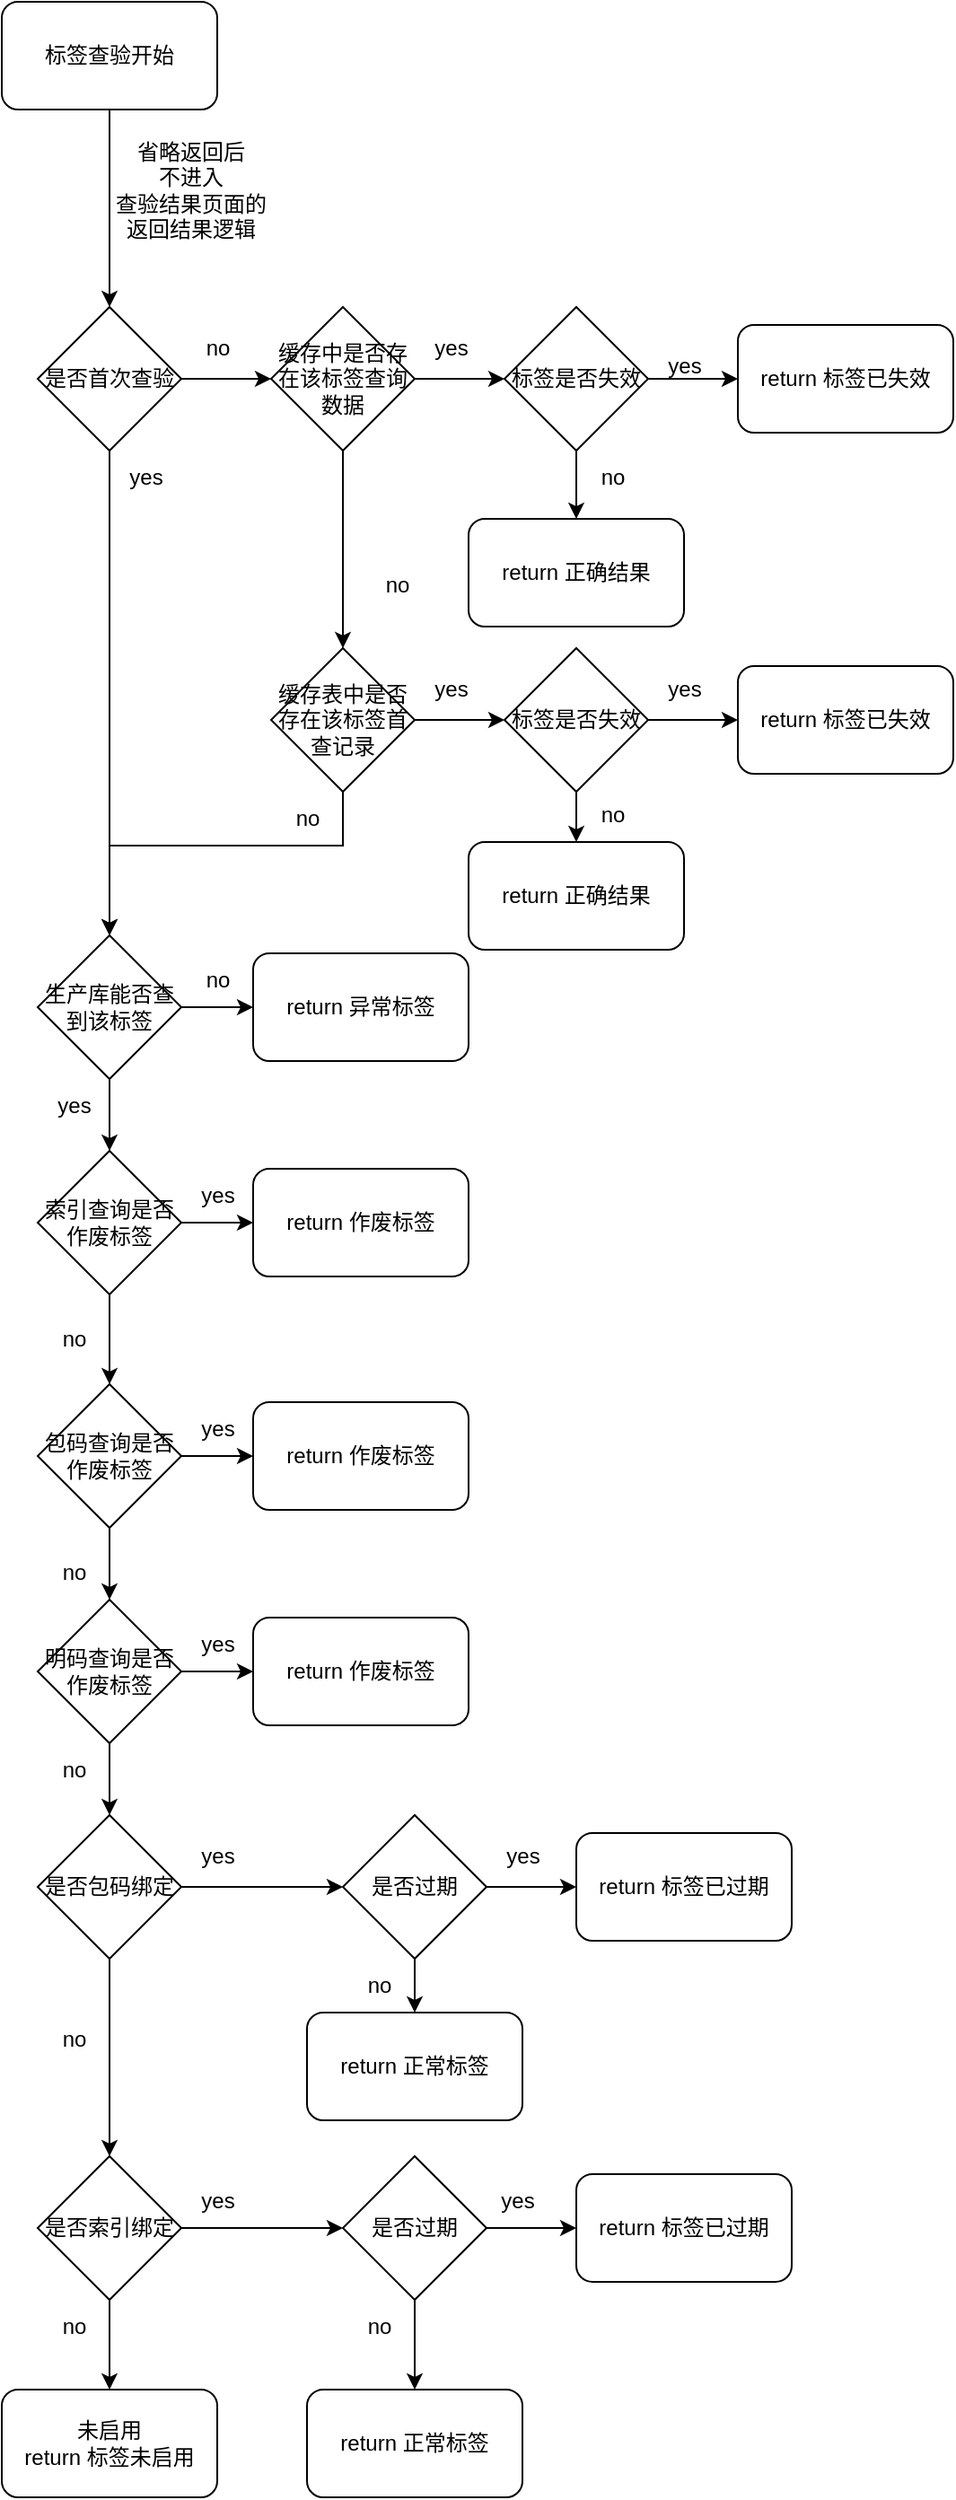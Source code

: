 <mxfile version="24.9.3">
  <diagram name="第 1 页" id="lSiaTIj4OIuvE5RLfEA7">
    <mxGraphModel dx="1434" dy="772" grid="1" gridSize="10" guides="1" tooltips="1" connect="1" arrows="1" fold="1" page="1" pageScale="1" pageWidth="1654" pageHeight="1169" math="0" shadow="0">
      <root>
        <mxCell id="0" />
        <mxCell id="1" parent="0" />
        <mxCell id="-JK384dIuW4JueM-Meeo-14" value="" style="edgeStyle=orthogonalEdgeStyle;rounded=0;orthogonalLoop=1;jettySize=auto;html=1;entryX=0.5;entryY=0;entryDx=0;entryDy=0;" parent="1" source="-JK384dIuW4JueM-Meeo-12" target="-JK384dIuW4JueM-Meeo-16" edge="1">
          <mxGeometry relative="1" as="geometry">
            <mxPoint x="600" y="330" as="targetPoint" />
          </mxGeometry>
        </mxCell>
        <mxCell id="-JK384dIuW4JueM-Meeo-12" value="标签查验开始" style="rounded=1;whiteSpace=wrap;html=1;" parent="1" vertex="1">
          <mxGeometry x="540" y="170" width="120" height="60" as="geometry" />
        </mxCell>
        <mxCell id="-JK384dIuW4JueM-Meeo-15" value="省略返回后&lt;div&gt;不进入&lt;div&gt;查验结果页面的&lt;/div&gt;&lt;div&gt;返回结果逻辑&lt;/div&gt;&lt;/div&gt;" style="text;html=1;align=center;verticalAlign=middle;resizable=0;points=[];autosize=1;strokeColor=none;fillColor=none;" parent="1" vertex="1">
          <mxGeometry x="590" y="240" width="110" height="70" as="geometry" />
        </mxCell>
        <mxCell id="-JK384dIuW4JueM-Meeo-18" value="" style="edgeStyle=orthogonalEdgeStyle;rounded=0;orthogonalLoop=1;jettySize=auto;html=1;" parent="1" source="-JK384dIuW4JueM-Meeo-16" target="-JK384dIuW4JueM-Meeo-17" edge="1">
          <mxGeometry relative="1" as="geometry" />
        </mxCell>
        <mxCell id="-JK384dIuW4JueM-Meeo-20" value="" style="edgeStyle=orthogonalEdgeStyle;rounded=0;orthogonalLoop=1;jettySize=auto;html=1;" parent="1" source="-JK384dIuW4JueM-Meeo-16" target="-JK384dIuW4JueM-Meeo-19" edge="1">
          <mxGeometry relative="1" as="geometry" />
        </mxCell>
        <mxCell id="-JK384dIuW4JueM-Meeo-16" value="是否首次查验" style="rhombus;whiteSpace=wrap;html=1;" parent="1" vertex="1">
          <mxGeometry x="560" y="340" width="80" height="80" as="geometry" />
        </mxCell>
        <mxCell id="-JK384dIuW4JueM-Meeo-26" value="" style="edgeStyle=orthogonalEdgeStyle;rounded=0;orthogonalLoop=1;jettySize=auto;html=1;entryX=0;entryY=0.5;entryDx=0;entryDy=0;" parent="1" source="-JK384dIuW4JueM-Meeo-17" target="-JK384dIuW4JueM-Meeo-31" edge="1">
          <mxGeometry relative="1" as="geometry">
            <mxPoint x="827.0" y="380" as="targetPoint" />
          </mxGeometry>
        </mxCell>
        <mxCell id="-JK384dIuW4JueM-Meeo-28" value="" style="edgeStyle=orthogonalEdgeStyle;rounded=0;orthogonalLoop=1;jettySize=auto;html=1;entryX=0.5;entryY=0;entryDx=0;entryDy=0;" parent="1" source="-JK384dIuW4JueM-Meeo-17" target="-JK384dIuW4JueM-Meeo-38" edge="1">
          <mxGeometry relative="1" as="geometry">
            <mxPoint x="730" y="470" as="targetPoint" />
          </mxGeometry>
        </mxCell>
        <mxCell id="-JK384dIuW4JueM-Meeo-17" value="缓存中是否存在该标签查询数据" style="rhombus;whiteSpace=wrap;html=1;" parent="1" vertex="1">
          <mxGeometry x="690" y="340" width="80" height="80" as="geometry" />
        </mxCell>
        <mxCell id="9acUtYvUh7u0fkvaaSKx-5" value="" style="edgeStyle=orthogonalEdgeStyle;rounded=0;orthogonalLoop=1;jettySize=auto;html=1;" parent="1" source="-JK384dIuW4JueM-Meeo-19" target="9acUtYvUh7u0fkvaaSKx-4" edge="1">
          <mxGeometry relative="1" as="geometry" />
        </mxCell>
        <mxCell id="9acUtYvUh7u0fkvaaSKx-9" value="" style="edgeStyle=orthogonalEdgeStyle;rounded=0;orthogonalLoop=1;jettySize=auto;html=1;" parent="1" source="-JK384dIuW4JueM-Meeo-19" target="9acUtYvUh7u0fkvaaSKx-8" edge="1">
          <mxGeometry relative="1" as="geometry" />
        </mxCell>
        <mxCell id="-JK384dIuW4JueM-Meeo-19" value="生产库能否查到该标签" style="rhombus;whiteSpace=wrap;html=1;" parent="1" vertex="1">
          <mxGeometry x="560" y="690" width="80" height="80" as="geometry" />
        </mxCell>
        <mxCell id="-JK384dIuW4JueM-Meeo-21" value="no" style="text;html=1;align=center;verticalAlign=middle;resizable=0;points=[];autosize=1;strokeColor=none;fillColor=none;" parent="1" vertex="1">
          <mxGeometry x="640" y="348" width="40" height="30" as="geometry" />
        </mxCell>
        <mxCell id="-JK384dIuW4JueM-Meeo-22" value="yes" style="text;html=1;align=center;verticalAlign=middle;resizable=0;points=[];autosize=1;strokeColor=none;fillColor=none;" parent="1" vertex="1">
          <mxGeometry x="600" y="420" width="40" height="30" as="geometry" />
        </mxCell>
        <mxCell id="-JK384dIuW4JueM-Meeo-29" value="yes" style="text;html=1;align=center;verticalAlign=middle;resizable=0;points=[];autosize=1;strokeColor=none;fillColor=none;" parent="1" vertex="1">
          <mxGeometry x="770" y="348" width="40" height="30" as="geometry" />
        </mxCell>
        <mxCell id="-JK384dIuW4JueM-Meeo-30" value="no" style="text;html=1;align=center;verticalAlign=middle;resizable=0;points=[];autosize=1;strokeColor=none;fillColor=none;" parent="1" vertex="1">
          <mxGeometry x="740" y="480" width="40" height="30" as="geometry" />
        </mxCell>
        <mxCell id="-JK384dIuW4JueM-Meeo-33" value="" style="edgeStyle=orthogonalEdgeStyle;rounded=0;orthogonalLoop=1;jettySize=auto;html=1;" parent="1" source="-JK384dIuW4JueM-Meeo-31" target="-JK384dIuW4JueM-Meeo-32" edge="1">
          <mxGeometry relative="1" as="geometry" />
        </mxCell>
        <mxCell id="-JK384dIuW4JueM-Meeo-36" value="" style="edgeStyle=orthogonalEdgeStyle;rounded=0;orthogonalLoop=1;jettySize=auto;html=1;" parent="1" source="-JK384dIuW4JueM-Meeo-31" target="-JK384dIuW4JueM-Meeo-35" edge="1">
          <mxGeometry relative="1" as="geometry" />
        </mxCell>
        <mxCell id="-JK384dIuW4JueM-Meeo-31" value="标签是否失效" style="rhombus;whiteSpace=wrap;html=1;" parent="1" vertex="1">
          <mxGeometry x="820" y="340" width="80" height="80" as="geometry" />
        </mxCell>
        <mxCell id="-JK384dIuW4JueM-Meeo-32" value="return 标签已失效" style="rounded=1;whiteSpace=wrap;html=1;" parent="1" vertex="1">
          <mxGeometry x="950" y="350" width="120" height="60" as="geometry" />
        </mxCell>
        <mxCell id="-JK384dIuW4JueM-Meeo-34" value="yes" style="text;html=1;align=center;verticalAlign=middle;resizable=0;points=[];autosize=1;strokeColor=none;fillColor=none;" parent="1" vertex="1">
          <mxGeometry x="900" y="358" width="40" height="30" as="geometry" />
        </mxCell>
        <mxCell id="-JK384dIuW4JueM-Meeo-35" value="return 正确结果" style="rounded=1;whiteSpace=wrap;html=1;" parent="1" vertex="1">
          <mxGeometry x="800" y="458" width="120" height="60" as="geometry" />
        </mxCell>
        <mxCell id="-JK384dIuW4JueM-Meeo-37" value="no" style="text;html=1;align=center;verticalAlign=middle;resizable=0;points=[];autosize=1;strokeColor=none;fillColor=none;" parent="1" vertex="1">
          <mxGeometry x="860" y="420" width="40" height="30" as="geometry" />
        </mxCell>
        <mxCell id="-JK384dIuW4JueM-Meeo-40" value="" style="edgeStyle=orthogonalEdgeStyle;rounded=0;orthogonalLoop=1;jettySize=auto;html=1;entryX=0;entryY=0.5;entryDx=0;entryDy=0;" parent="1" source="-JK384dIuW4JueM-Meeo-38" target="-JK384dIuW4JueM-Meeo-43" edge="1">
          <mxGeometry relative="1" as="geometry">
            <mxPoint x="830" y="570" as="targetPoint" />
          </mxGeometry>
        </mxCell>
        <mxCell id="-JK384dIuW4JueM-Meeo-56" value="" style="edgeStyle=orthogonalEdgeStyle;rounded=0;orthogonalLoop=1;jettySize=auto;html=1;entryX=0.5;entryY=0;entryDx=0;entryDy=0;exitX=0.5;exitY=1;exitDx=0;exitDy=0;" parent="1" source="-JK384dIuW4JueM-Meeo-38" target="-JK384dIuW4JueM-Meeo-19" edge="1">
          <mxGeometry relative="1" as="geometry">
            <mxPoint x="630" y="570" as="targetPoint" />
            <Array as="points">
              <mxPoint x="730" y="640" />
              <mxPoint x="600" y="640" />
            </Array>
          </mxGeometry>
        </mxCell>
        <mxCell id="-JK384dIuW4JueM-Meeo-38" value="缓存表中是否存在该标签首查记录" style="rhombus;whiteSpace=wrap;html=1;" parent="1" vertex="1">
          <mxGeometry x="690" y="530" width="80" height="80" as="geometry" />
        </mxCell>
        <mxCell id="-JK384dIuW4JueM-Meeo-42" value="yes" style="text;html=1;align=center;verticalAlign=middle;resizable=0;points=[];autosize=1;strokeColor=none;fillColor=none;" parent="1" vertex="1">
          <mxGeometry x="770" y="538" width="40" height="30" as="geometry" />
        </mxCell>
        <mxCell id="-JK384dIuW4JueM-Meeo-45" value="" style="edgeStyle=orthogonalEdgeStyle;rounded=0;orthogonalLoop=1;jettySize=auto;html=1;" parent="1" source="-JK384dIuW4JueM-Meeo-43" target="-JK384dIuW4JueM-Meeo-44" edge="1">
          <mxGeometry relative="1" as="geometry" />
        </mxCell>
        <mxCell id="-JK384dIuW4JueM-Meeo-48" value="" style="edgeStyle=orthogonalEdgeStyle;rounded=0;orthogonalLoop=1;jettySize=auto;html=1;" parent="1" source="-JK384dIuW4JueM-Meeo-43" target="-JK384dIuW4JueM-Meeo-47" edge="1">
          <mxGeometry relative="1" as="geometry" />
        </mxCell>
        <mxCell id="-JK384dIuW4JueM-Meeo-43" value="标签是否失效" style="rhombus;whiteSpace=wrap;html=1;" parent="1" vertex="1">
          <mxGeometry x="820" y="530" width="80" height="80" as="geometry" />
        </mxCell>
        <mxCell id="-JK384dIuW4JueM-Meeo-44" value="return 标签已失效" style="rounded=1;whiteSpace=wrap;html=1;" parent="1" vertex="1">
          <mxGeometry x="950" y="540" width="120" height="60" as="geometry" />
        </mxCell>
        <mxCell id="-JK384dIuW4JueM-Meeo-46" value="yes" style="text;html=1;align=center;verticalAlign=middle;resizable=0;points=[];autosize=1;strokeColor=none;fillColor=none;" parent="1" vertex="1">
          <mxGeometry x="900" y="538" width="40" height="30" as="geometry" />
        </mxCell>
        <mxCell id="-JK384dIuW4JueM-Meeo-47" value="return 正确结果" style="rounded=1;whiteSpace=wrap;html=1;" parent="1" vertex="1">
          <mxGeometry x="800" y="638" width="120" height="60" as="geometry" />
        </mxCell>
        <mxCell id="-JK384dIuW4JueM-Meeo-49" value="no" style="text;html=1;align=center;verticalAlign=middle;resizable=0;points=[];autosize=1;strokeColor=none;fillColor=none;" parent="1" vertex="1">
          <mxGeometry x="860" y="608" width="40" height="30" as="geometry" />
        </mxCell>
        <mxCell id="-JK384dIuW4JueM-Meeo-53" value="no" style="text;html=1;align=center;verticalAlign=middle;resizable=0;points=[];autosize=1;strokeColor=none;fillColor=none;" parent="1" vertex="1">
          <mxGeometry x="690" y="610" width="40" height="30" as="geometry" />
        </mxCell>
        <mxCell id="9acUtYvUh7u0fkvaaSKx-3" value="yes" style="text;html=1;align=center;verticalAlign=middle;resizable=0;points=[];autosize=1;strokeColor=none;fillColor=none;" parent="1" vertex="1">
          <mxGeometry x="560" y="770" width="40" height="30" as="geometry" />
        </mxCell>
        <mxCell id="9acUtYvUh7u0fkvaaSKx-4" value="return 异常标签" style="whiteSpace=wrap;html=1;rounded=1;" parent="1" vertex="1">
          <mxGeometry x="680" y="700" width="120" height="60" as="geometry" />
        </mxCell>
        <mxCell id="9acUtYvUh7u0fkvaaSKx-6" value="no" style="text;html=1;align=center;verticalAlign=middle;resizable=0;points=[];autosize=1;strokeColor=none;fillColor=none;" parent="1" vertex="1">
          <mxGeometry x="640" y="700" width="40" height="30" as="geometry" />
        </mxCell>
        <mxCell id="9acUtYvUh7u0fkvaaSKx-11" value="" style="edgeStyle=orthogonalEdgeStyle;rounded=0;orthogonalLoop=1;jettySize=auto;html=1;" parent="1" source="9acUtYvUh7u0fkvaaSKx-8" target="9acUtYvUh7u0fkvaaSKx-10" edge="1">
          <mxGeometry relative="1" as="geometry" />
        </mxCell>
        <mxCell id="9acUtYvUh7u0fkvaaSKx-17" value="" style="edgeStyle=orthogonalEdgeStyle;rounded=0;orthogonalLoop=1;jettySize=auto;html=1;" parent="1" source="9acUtYvUh7u0fkvaaSKx-8" target="9acUtYvUh7u0fkvaaSKx-16" edge="1">
          <mxGeometry relative="1" as="geometry" />
        </mxCell>
        <mxCell id="9acUtYvUh7u0fkvaaSKx-8" value="索引查询是否作废标签" style="rhombus;whiteSpace=wrap;html=1;" parent="1" vertex="1">
          <mxGeometry x="560" y="810" width="80" height="80" as="geometry" />
        </mxCell>
        <mxCell id="9acUtYvUh7u0fkvaaSKx-13" value="" style="edgeStyle=orthogonalEdgeStyle;rounded=0;orthogonalLoop=1;jettySize=auto;html=1;" parent="1" source="9acUtYvUh7u0fkvaaSKx-10" target="9acUtYvUh7u0fkvaaSKx-12" edge="1">
          <mxGeometry relative="1" as="geometry" />
        </mxCell>
        <mxCell id="9acUtYvUh7u0fkvaaSKx-19" value="" style="edgeStyle=orthogonalEdgeStyle;rounded=0;orthogonalLoop=1;jettySize=auto;html=1;" parent="1" source="9acUtYvUh7u0fkvaaSKx-10" target="9acUtYvUh7u0fkvaaSKx-18" edge="1">
          <mxGeometry relative="1" as="geometry" />
        </mxCell>
        <mxCell id="9acUtYvUh7u0fkvaaSKx-10" value="包码查询是否作废标签" style="rhombus;whiteSpace=wrap;html=1;" parent="1" vertex="1">
          <mxGeometry x="560" y="940" width="80" height="80" as="geometry" />
        </mxCell>
        <mxCell id="9acUtYvUh7u0fkvaaSKx-21" value="" style="edgeStyle=orthogonalEdgeStyle;rounded=0;orthogonalLoop=1;jettySize=auto;html=1;" parent="1" source="9acUtYvUh7u0fkvaaSKx-12" target="9acUtYvUh7u0fkvaaSKx-20" edge="1">
          <mxGeometry relative="1" as="geometry" />
        </mxCell>
        <mxCell id="9acUtYvUh7u0fkvaaSKx-26" value="" style="edgeStyle=orthogonalEdgeStyle;rounded=0;orthogonalLoop=1;jettySize=auto;html=1;" parent="1" source="9acUtYvUh7u0fkvaaSKx-12" target="9acUtYvUh7u0fkvaaSKx-25" edge="1">
          <mxGeometry relative="1" as="geometry" />
        </mxCell>
        <mxCell id="9acUtYvUh7u0fkvaaSKx-12" value="明码查询是否作废标签" style="rhombus;whiteSpace=wrap;html=1;" parent="1" vertex="1">
          <mxGeometry x="560" y="1060" width="80" height="80" as="geometry" />
        </mxCell>
        <mxCell id="9acUtYvUh7u0fkvaaSKx-14" value="no" style="text;html=1;align=center;verticalAlign=middle;resizable=0;points=[];autosize=1;strokeColor=none;fillColor=none;" parent="1" vertex="1">
          <mxGeometry x="560" y="900" width="40" height="30" as="geometry" />
        </mxCell>
        <mxCell id="9acUtYvUh7u0fkvaaSKx-15" value="no" style="text;html=1;align=center;verticalAlign=middle;resizable=0;points=[];autosize=1;strokeColor=none;fillColor=none;" parent="1" vertex="1">
          <mxGeometry x="560" y="1030" width="40" height="30" as="geometry" />
        </mxCell>
        <mxCell id="9acUtYvUh7u0fkvaaSKx-16" value="return 作废标签" style="whiteSpace=wrap;html=1;rounded=1;" parent="1" vertex="1">
          <mxGeometry x="680" y="820" width="120" height="60" as="geometry" />
        </mxCell>
        <mxCell id="9acUtYvUh7u0fkvaaSKx-18" value="return 作废标签" style="whiteSpace=wrap;html=1;rounded=1;" parent="1" vertex="1">
          <mxGeometry x="680" y="950" width="120" height="60" as="geometry" />
        </mxCell>
        <mxCell id="9acUtYvUh7u0fkvaaSKx-20" value="return 作废标签" style="whiteSpace=wrap;html=1;rounded=1;" parent="1" vertex="1">
          <mxGeometry x="680" y="1070" width="120" height="60" as="geometry" />
        </mxCell>
        <mxCell id="9acUtYvUh7u0fkvaaSKx-22" value="yes" style="text;html=1;align=center;verticalAlign=middle;resizable=0;points=[];autosize=1;strokeColor=none;fillColor=none;" parent="1" vertex="1">
          <mxGeometry x="640" y="820" width="40" height="30" as="geometry" />
        </mxCell>
        <mxCell id="9acUtYvUh7u0fkvaaSKx-23" value="yes" style="text;html=1;align=center;verticalAlign=middle;resizable=0;points=[];autosize=1;strokeColor=none;fillColor=none;" parent="1" vertex="1">
          <mxGeometry x="640" y="950" width="40" height="30" as="geometry" />
        </mxCell>
        <mxCell id="9acUtYvUh7u0fkvaaSKx-24" value="yes" style="text;html=1;align=center;verticalAlign=middle;resizable=0;points=[];autosize=1;strokeColor=none;fillColor=none;" parent="1" vertex="1">
          <mxGeometry x="640" y="1070" width="40" height="30" as="geometry" />
        </mxCell>
        <mxCell id="9acUtYvUh7u0fkvaaSKx-28" value="" style="edgeStyle=orthogonalEdgeStyle;rounded=0;orthogonalLoop=1;jettySize=auto;html=1;" parent="1" source="9acUtYvUh7u0fkvaaSKx-25" target="9acUtYvUh7u0fkvaaSKx-27" edge="1">
          <mxGeometry relative="1" as="geometry" />
        </mxCell>
        <mxCell id="9acUtYvUh7u0fkvaaSKx-35" value="" style="edgeStyle=orthogonalEdgeStyle;rounded=0;orthogonalLoop=1;jettySize=auto;html=1;" parent="1" source="9acUtYvUh7u0fkvaaSKx-25" target="9acUtYvUh7u0fkvaaSKx-34" edge="1">
          <mxGeometry relative="1" as="geometry" />
        </mxCell>
        <mxCell id="9acUtYvUh7u0fkvaaSKx-25" value="是否包码绑定" style="rhombus;whiteSpace=wrap;html=1;" parent="1" vertex="1">
          <mxGeometry x="560" y="1180" width="80" height="80" as="geometry" />
        </mxCell>
        <mxCell id="9acUtYvUh7u0fkvaaSKx-30" value="" style="edgeStyle=orthogonalEdgeStyle;rounded=0;orthogonalLoop=1;jettySize=auto;html=1;" parent="1" source="9acUtYvUh7u0fkvaaSKx-27" target="9acUtYvUh7u0fkvaaSKx-29" edge="1">
          <mxGeometry relative="1" as="geometry" />
        </mxCell>
        <mxCell id="9acUtYvUh7u0fkvaaSKx-38" value="" style="edgeStyle=orthogonalEdgeStyle;rounded=0;orthogonalLoop=1;jettySize=auto;html=1;" parent="1" source="9acUtYvUh7u0fkvaaSKx-27" target="9acUtYvUh7u0fkvaaSKx-37" edge="1">
          <mxGeometry relative="1" as="geometry" />
        </mxCell>
        <mxCell id="9acUtYvUh7u0fkvaaSKx-27" value="是否索引绑定" style="rhombus;whiteSpace=wrap;html=1;" parent="1" vertex="1">
          <mxGeometry x="560" y="1370" width="80" height="80" as="geometry" />
        </mxCell>
        <mxCell id="9acUtYvUh7u0fkvaaSKx-29" value="未启用&lt;div&gt;return 标签未启用&lt;/div&gt;" style="whiteSpace=wrap;html=1;rounded=1;" parent="1" vertex="1">
          <mxGeometry x="540" y="1500" width="120" height="60" as="geometry" />
        </mxCell>
        <mxCell id="9acUtYvUh7u0fkvaaSKx-31" value="no" style="text;html=1;align=center;verticalAlign=middle;resizable=0;points=[];autosize=1;strokeColor=none;fillColor=none;" parent="1" vertex="1">
          <mxGeometry x="560" y="1140" width="40" height="30" as="geometry" />
        </mxCell>
        <mxCell id="9acUtYvUh7u0fkvaaSKx-32" value="no" style="text;html=1;align=center;verticalAlign=middle;resizable=0;points=[];autosize=1;strokeColor=none;fillColor=none;" parent="1" vertex="1">
          <mxGeometry x="560" y="1290" width="40" height="30" as="geometry" />
        </mxCell>
        <mxCell id="9acUtYvUh7u0fkvaaSKx-33" value="no" style="text;html=1;align=center;verticalAlign=middle;resizable=0;points=[];autosize=1;strokeColor=none;fillColor=none;" parent="1" vertex="1">
          <mxGeometry x="560" y="1450" width="40" height="30" as="geometry" />
        </mxCell>
        <mxCell id="9acUtYvUh7u0fkvaaSKx-41" value="" style="edgeStyle=orthogonalEdgeStyle;rounded=0;orthogonalLoop=1;jettySize=auto;html=1;" parent="1" source="9acUtYvUh7u0fkvaaSKx-34" target="9acUtYvUh7u0fkvaaSKx-40" edge="1">
          <mxGeometry relative="1" as="geometry" />
        </mxCell>
        <mxCell id="9acUtYvUh7u0fkvaaSKx-48" value="" style="edgeStyle=orthogonalEdgeStyle;rounded=0;orthogonalLoop=1;jettySize=auto;html=1;entryX=0.5;entryY=0;entryDx=0;entryDy=0;" parent="1" source="9acUtYvUh7u0fkvaaSKx-34" target="9acUtYvUh7u0fkvaaSKx-50" edge="1">
          <mxGeometry relative="1" as="geometry">
            <mxPoint x="720" y="1290" as="targetPoint" />
          </mxGeometry>
        </mxCell>
        <mxCell id="9acUtYvUh7u0fkvaaSKx-34" value="是否过期" style="rhombus;whiteSpace=wrap;html=1;" parent="1" vertex="1">
          <mxGeometry x="730" y="1180" width="80" height="80" as="geometry" />
        </mxCell>
        <mxCell id="9acUtYvUh7u0fkvaaSKx-36" value="yes" style="text;html=1;align=center;verticalAlign=middle;resizable=0;points=[];autosize=1;strokeColor=none;fillColor=none;" parent="1" vertex="1">
          <mxGeometry x="640" y="1188" width="40" height="30" as="geometry" />
        </mxCell>
        <mxCell id="9acUtYvUh7u0fkvaaSKx-44" value="" style="edgeStyle=orthogonalEdgeStyle;rounded=0;orthogonalLoop=1;jettySize=auto;html=1;" parent="1" source="9acUtYvUh7u0fkvaaSKx-37" target="9acUtYvUh7u0fkvaaSKx-43" edge="1">
          <mxGeometry relative="1" as="geometry" />
        </mxCell>
        <mxCell id="9acUtYvUh7u0fkvaaSKx-53" value="" style="edgeStyle=orthogonalEdgeStyle;rounded=0;orthogonalLoop=1;jettySize=auto;html=1;" parent="1" source="9acUtYvUh7u0fkvaaSKx-37" target="9acUtYvUh7u0fkvaaSKx-52" edge="1">
          <mxGeometry relative="1" as="geometry" />
        </mxCell>
        <mxCell id="9acUtYvUh7u0fkvaaSKx-37" value="是否过期" style="rhombus;whiteSpace=wrap;html=1;" parent="1" vertex="1">
          <mxGeometry x="730" y="1370" width="80" height="80" as="geometry" />
        </mxCell>
        <mxCell id="9acUtYvUh7u0fkvaaSKx-39" value="yes" style="text;html=1;align=center;verticalAlign=middle;resizable=0;points=[];autosize=1;strokeColor=none;fillColor=none;" parent="1" vertex="1">
          <mxGeometry x="640" y="1380" width="40" height="30" as="geometry" />
        </mxCell>
        <mxCell id="9acUtYvUh7u0fkvaaSKx-40" value="return 标签已过期" style="rounded=1;whiteSpace=wrap;html=1;" parent="1" vertex="1">
          <mxGeometry x="860" y="1190" width="120" height="60" as="geometry" />
        </mxCell>
        <mxCell id="9acUtYvUh7u0fkvaaSKx-42" value="yes" style="text;html=1;align=center;verticalAlign=middle;resizable=0;points=[];autosize=1;strokeColor=none;fillColor=none;" parent="1" vertex="1">
          <mxGeometry x="810" y="1188" width="40" height="30" as="geometry" />
        </mxCell>
        <mxCell id="9acUtYvUh7u0fkvaaSKx-43" value="return 标签已过期" style="rounded=1;whiteSpace=wrap;html=1;" parent="1" vertex="1">
          <mxGeometry x="860" y="1380" width="120" height="60" as="geometry" />
        </mxCell>
        <mxCell id="9acUtYvUh7u0fkvaaSKx-50" value="return 正常标签" style="rounded=1;whiteSpace=wrap;html=1;" parent="1" vertex="1">
          <mxGeometry x="710" y="1290" width="120" height="60" as="geometry" />
        </mxCell>
        <mxCell id="9acUtYvUh7u0fkvaaSKx-51" value="no" style="text;html=1;align=center;verticalAlign=middle;resizable=0;points=[];autosize=1;strokeColor=none;fillColor=none;" parent="1" vertex="1">
          <mxGeometry x="730" y="1260" width="40" height="30" as="geometry" />
        </mxCell>
        <mxCell id="9acUtYvUh7u0fkvaaSKx-52" value="return 正常标签" style="whiteSpace=wrap;html=1;rounded=1;" parent="1" vertex="1">
          <mxGeometry x="710" y="1500" width="120" height="60" as="geometry" />
        </mxCell>
        <mxCell id="9acUtYvUh7u0fkvaaSKx-54" value="no" style="text;html=1;align=center;verticalAlign=middle;resizable=0;points=[];autosize=1;strokeColor=none;fillColor=none;" parent="1" vertex="1">
          <mxGeometry x="730" y="1450" width="40" height="30" as="geometry" />
        </mxCell>
        <mxCell id="9acUtYvUh7u0fkvaaSKx-55" value="yes" style="text;html=1;align=center;verticalAlign=middle;resizable=0;points=[];autosize=1;strokeColor=none;fillColor=none;" parent="1" vertex="1">
          <mxGeometry x="807" y="1380" width="40" height="30" as="geometry" />
        </mxCell>
      </root>
    </mxGraphModel>
  </diagram>
</mxfile>
